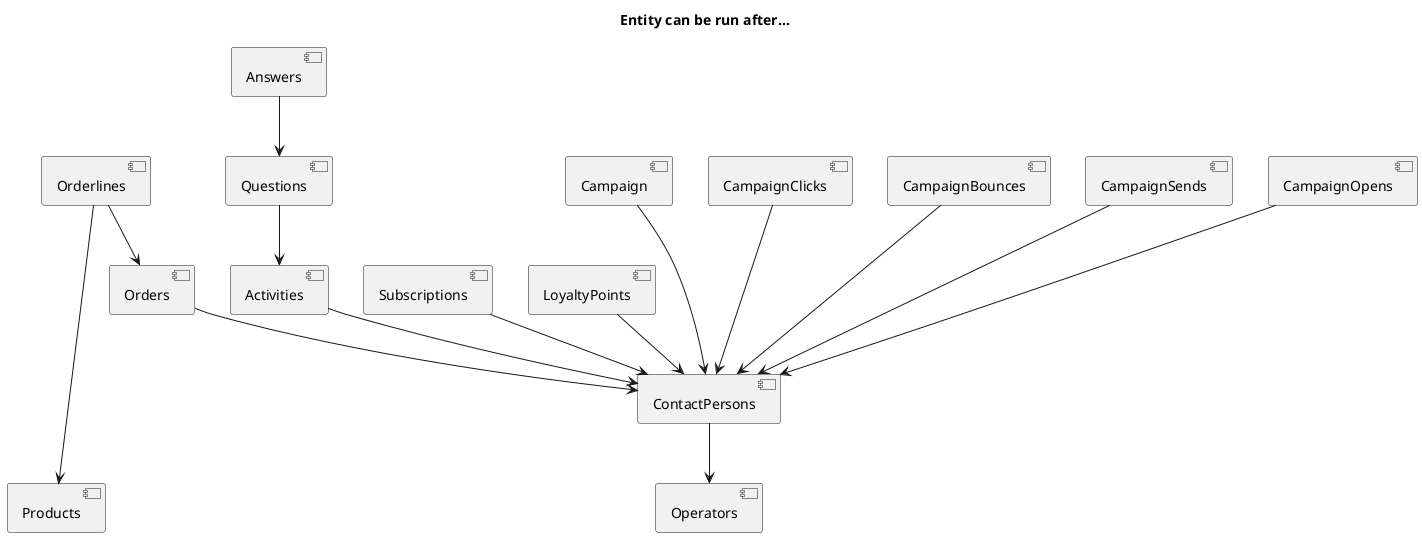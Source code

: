 @startuml
title Entity can be run after...

[ContactPersons] as CP
[Operators] as OP
[Orders] as OD
[Orderlines] as OL
[Products] as PD
[Activities] as AC
[Questions] as QU
[Answers] as AN
[Subscriptions] as SC
[LoyaltyPoints] as LP

[Campaign] as CMP
[CampaignClicks] as CMPC
[CampaignBounces] as CMPB
[CampaignSends] as CMPS
[CampaignOpens] as CMPO

CP --> OP

OD --> CP
' OD --> OP

OL --> OD
' OL --> OP
OL ----> PD

' AC --> OP
AC --> CP

QU --> AC

AN --> QU

SC --> CP

' LP --> OP
LP --> CP

CMP ---> CP
' CMPC ---> OP
CMPC ---> CP
' CMPB ---> OP
CMPB ---> CP
' CMPS ---> OP
CMPS ---> CP
' CMPO ---> OP
CMPO ---> CP

@enduml